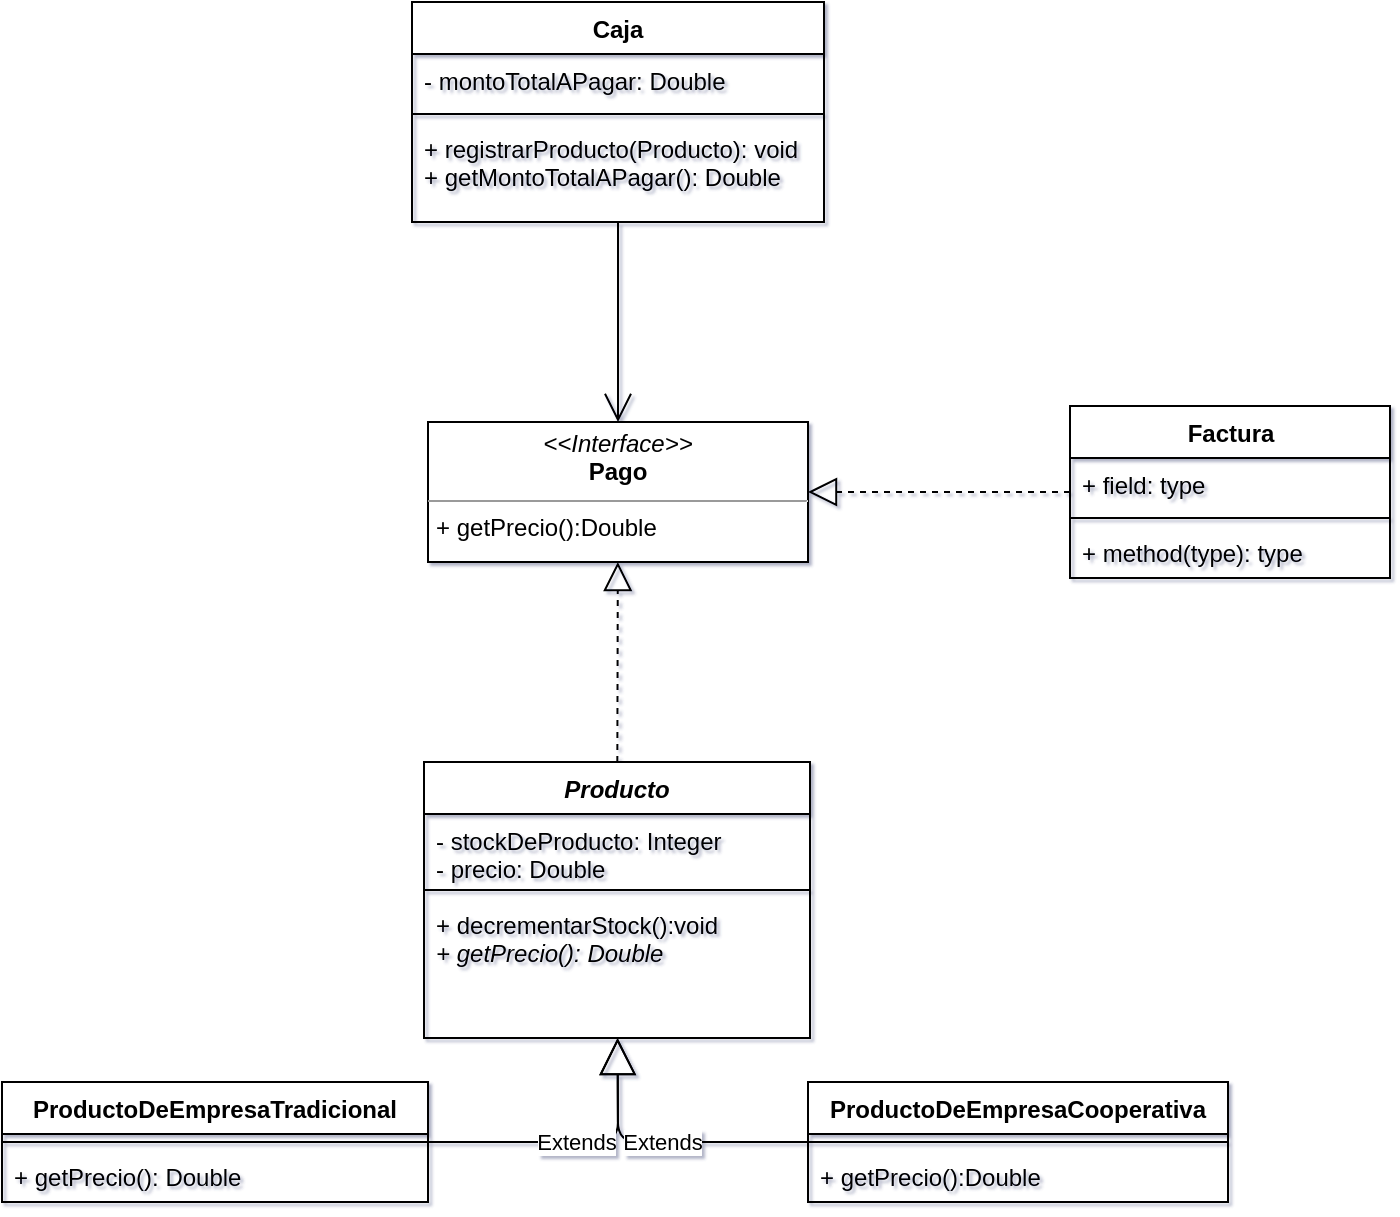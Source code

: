 <mxfile version="13.0.3" type="device"><diagram id="toGGeU_4VzLidgg2_tQ0" name="Page-1"><mxGraphModel dx="1278" dy="948" grid="1" gridSize="10" guides="1" tooltips="1" connect="1" arrows="1" fold="1" page="1" pageScale="1" pageWidth="827" pageHeight="1169" math="0" shadow="1"><root><mxCell id="0"/><mxCell id="1" parent="0"/><mxCell id="mF8qkt4WN0xTd9FQzaZJ-10" value="Caja" style="swimlane;fontStyle=1;align=center;verticalAlign=top;childLayout=stackLayout;horizontal=1;startSize=26;horizontalStack=0;resizeParent=1;resizeParentMax=0;resizeLast=0;collapsible=1;marginBottom=0;" vertex="1" parent="1"><mxGeometry x="311" y="100" width="206" height="110" as="geometry"/></mxCell><mxCell id="mF8qkt4WN0xTd9FQzaZJ-11" value="- montoTotalAPagar: Double" style="text;strokeColor=none;fillColor=none;align=left;verticalAlign=top;spacingLeft=4;spacingRight=4;overflow=hidden;rotatable=0;points=[[0,0.5],[1,0.5]];portConstraint=eastwest;" vertex="1" parent="mF8qkt4WN0xTd9FQzaZJ-10"><mxGeometry y="26" width="206" height="26" as="geometry"/></mxCell><mxCell id="mF8qkt4WN0xTd9FQzaZJ-12" value="" style="line;strokeWidth=1;fillColor=none;align=left;verticalAlign=middle;spacingTop=-1;spacingLeft=3;spacingRight=3;rotatable=0;labelPosition=right;points=[];portConstraint=eastwest;" vertex="1" parent="mF8qkt4WN0xTd9FQzaZJ-10"><mxGeometry y="52" width="206" height="8" as="geometry"/></mxCell><mxCell id="mF8qkt4WN0xTd9FQzaZJ-13" value="+ registrarProducto(Producto): void&#10;+ getMontoTotalAPagar(): Double" style="text;strokeColor=none;fillColor=none;align=left;verticalAlign=top;spacingLeft=4;spacingRight=4;overflow=hidden;rotatable=0;points=[[0,0.5],[1,0.5]];portConstraint=eastwest;" vertex="1" parent="mF8qkt4WN0xTd9FQzaZJ-10"><mxGeometry y="60" width="206" height="50" as="geometry"/></mxCell><mxCell id="mF8qkt4WN0xTd9FQzaZJ-27" value="&lt;p style=&quot;margin: 0px ; margin-top: 4px ; text-align: center&quot;&gt;&lt;i&gt;&amp;lt;&amp;lt;Interface&amp;gt;&amp;gt;&lt;/i&gt;&lt;br&gt;&lt;b&gt;Pago&lt;/b&gt;&lt;/p&gt;&lt;hr size=&quot;1&quot;&gt;&lt;p style=&quot;margin: 0px ; margin-left: 4px&quot;&gt;+ getPrecio():Double&lt;/p&gt;" style="verticalAlign=top;align=left;overflow=fill;fontSize=12;fontFamily=Helvetica;html=1;" vertex="1" parent="1"><mxGeometry x="319" y="310" width="190" height="70" as="geometry"/></mxCell><mxCell id="mF8qkt4WN0xTd9FQzaZJ-15" value="Producto" style="swimlane;fontStyle=3;align=center;verticalAlign=top;childLayout=stackLayout;horizontal=1;startSize=26;horizontalStack=0;resizeParent=1;resizeParentMax=0;resizeLast=0;collapsible=1;marginBottom=0;" vertex="1" parent="1"><mxGeometry x="317" y="480" width="193" height="138" as="geometry"/></mxCell><mxCell id="mF8qkt4WN0xTd9FQzaZJ-16" value="- stockDeProducto: Integer&#10;- precio: Double" style="text;strokeColor=none;fillColor=none;align=left;verticalAlign=top;spacingLeft=4;spacingRight=4;overflow=hidden;rotatable=0;points=[[0,0.5],[1,0.5]];portConstraint=eastwest;" vertex="1" parent="mF8qkt4WN0xTd9FQzaZJ-15"><mxGeometry y="26" width="193" height="34" as="geometry"/></mxCell><mxCell id="mF8qkt4WN0xTd9FQzaZJ-17" value="" style="line;strokeWidth=1;fillColor=none;align=left;verticalAlign=middle;spacingTop=-1;spacingLeft=3;spacingRight=3;rotatable=0;labelPosition=right;points=[];portConstraint=eastwest;" vertex="1" parent="mF8qkt4WN0xTd9FQzaZJ-15"><mxGeometry y="60" width="193" height="8" as="geometry"/></mxCell><mxCell id="mF8qkt4WN0xTd9FQzaZJ-18" value="+ decrementarStock():void&lt;br&gt;&lt;i&gt;+ getPrecio(): Double&lt;/i&gt;" style="text;strokeColor=none;fillColor=none;align=left;verticalAlign=top;spacingLeft=4;spacingRight=4;overflow=hidden;rotatable=0;points=[[0,0.5],[1,0.5]];portConstraint=eastwest;html=1;" vertex="1" parent="mF8qkt4WN0xTd9FQzaZJ-15"><mxGeometry y="68" width="193" height="70" as="geometry"/></mxCell><mxCell id="mF8qkt4WN0xTd9FQzaZJ-28" value="Factura" style="swimlane;fontStyle=1;align=center;verticalAlign=top;childLayout=stackLayout;horizontal=1;startSize=26;horizontalStack=0;resizeParent=1;resizeParentMax=0;resizeLast=0;collapsible=1;marginBottom=0;html=1;" vertex="1" parent="1"><mxGeometry x="640" y="302" width="160" height="86" as="geometry"/></mxCell><mxCell id="mF8qkt4WN0xTd9FQzaZJ-29" value="+ field: type" style="text;strokeColor=none;fillColor=none;align=left;verticalAlign=top;spacingLeft=4;spacingRight=4;overflow=hidden;rotatable=0;points=[[0,0.5],[1,0.5]];portConstraint=eastwest;" vertex="1" parent="mF8qkt4WN0xTd9FQzaZJ-28"><mxGeometry y="26" width="160" height="26" as="geometry"/></mxCell><mxCell id="mF8qkt4WN0xTd9FQzaZJ-30" value="" style="line;strokeWidth=1;fillColor=none;align=left;verticalAlign=middle;spacingTop=-1;spacingLeft=3;spacingRight=3;rotatable=0;labelPosition=right;points=[];portConstraint=eastwest;" vertex="1" parent="mF8qkt4WN0xTd9FQzaZJ-28"><mxGeometry y="52" width="160" height="8" as="geometry"/></mxCell><mxCell id="mF8qkt4WN0xTd9FQzaZJ-31" value="+ method(type): type" style="text;strokeColor=none;fillColor=none;align=left;verticalAlign=top;spacingLeft=4;spacingRight=4;overflow=hidden;rotatable=0;points=[[0,0.5],[1,0.5]];portConstraint=eastwest;" vertex="1" parent="mF8qkt4WN0xTd9FQzaZJ-28"><mxGeometry y="60" width="160" height="26" as="geometry"/></mxCell><mxCell id="mF8qkt4WN0xTd9FQzaZJ-32" value="" style="endArrow=block;dashed=1;endFill=0;endSize=12;html=1;" edge="1" parent="1" source="mF8qkt4WN0xTd9FQzaZJ-15" target="mF8qkt4WN0xTd9FQzaZJ-27"><mxGeometry width="160" relative="1" as="geometry"><mxPoint x="500" y="410" as="sourcePoint"/><mxPoint x="660" y="410" as="targetPoint"/></mxGeometry></mxCell><mxCell id="mF8qkt4WN0xTd9FQzaZJ-33" value="" style="endArrow=block;dashed=1;endFill=0;endSize=12;html=1;" edge="1" parent="1" source="mF8qkt4WN0xTd9FQzaZJ-28" target="mF8qkt4WN0xTd9FQzaZJ-27"><mxGeometry width="160" relative="1" as="geometry"><mxPoint x="640" y="345" as="sourcePoint"/><mxPoint x="730" y="260" as="targetPoint"/></mxGeometry></mxCell><mxCell id="mF8qkt4WN0xTd9FQzaZJ-34" value="Extends" style="endArrow=block;endSize=16;endFill=0;html=1;" edge="1" parent="1" source="mF8qkt4WN0xTd9FQzaZJ-19" target="mF8qkt4WN0xTd9FQzaZJ-15"><mxGeometry width="160" relative="1" as="geometry"><mxPoint x="330" y="680" as="sourcePoint"/><mxPoint x="490" y="680" as="targetPoint"/><Array as="points"><mxPoint x="414" y="670"/></Array></mxGeometry></mxCell><mxCell id="mF8qkt4WN0xTd9FQzaZJ-23" value="ProductoDeEmpresaCooperativa" style="swimlane;fontStyle=1;align=center;verticalAlign=top;childLayout=stackLayout;horizontal=1;startSize=26;horizontalStack=0;resizeParent=1;resizeParentMax=0;resizeLast=0;collapsible=1;marginBottom=0;" vertex="1" parent="1"><mxGeometry x="509" y="640" width="210" height="60" as="geometry"/></mxCell><mxCell id="mF8qkt4WN0xTd9FQzaZJ-25" value="" style="line;strokeWidth=1;fillColor=none;align=left;verticalAlign=middle;spacingTop=-1;spacingLeft=3;spacingRight=3;rotatable=0;labelPosition=right;points=[];portConstraint=eastwest;" vertex="1" parent="mF8qkt4WN0xTd9FQzaZJ-23"><mxGeometry y="26" width="210" height="8" as="geometry"/></mxCell><mxCell id="mF8qkt4WN0xTd9FQzaZJ-26" value="+ getPrecio():Double" style="text;strokeColor=none;fillColor=none;align=left;verticalAlign=top;spacingLeft=4;spacingRight=4;overflow=hidden;rotatable=0;points=[[0,0.5],[1,0.5]];portConstraint=eastwest;" vertex="1" parent="mF8qkt4WN0xTd9FQzaZJ-23"><mxGeometry y="34" width="210" height="26" as="geometry"/></mxCell><mxCell id="mF8qkt4WN0xTd9FQzaZJ-19" value="ProductoDeEmpresaTradicional" style="swimlane;fontStyle=1;align=center;verticalAlign=top;childLayout=stackLayout;horizontal=1;startSize=26;horizontalStack=0;resizeParent=1;resizeParentMax=0;resizeLast=0;collapsible=1;marginBottom=0;" vertex="1" parent="1"><mxGeometry x="106" y="640" width="213" height="60" as="geometry"/></mxCell><mxCell id="mF8qkt4WN0xTd9FQzaZJ-21" value="" style="line;strokeWidth=1;fillColor=none;align=left;verticalAlign=middle;spacingTop=-1;spacingLeft=3;spacingRight=3;rotatable=0;labelPosition=right;points=[];portConstraint=eastwest;" vertex="1" parent="mF8qkt4WN0xTd9FQzaZJ-19"><mxGeometry y="26" width="213" height="8" as="geometry"/></mxCell><mxCell id="mF8qkt4WN0xTd9FQzaZJ-22" value="+ getPrecio(): Double" style="text;strokeColor=none;fillColor=none;align=left;verticalAlign=top;spacingLeft=4;spacingRight=4;overflow=hidden;rotatable=0;points=[[0,0.5],[1,0.5]];portConstraint=eastwest;" vertex="1" parent="mF8qkt4WN0xTd9FQzaZJ-19"><mxGeometry y="34" width="213" height="26" as="geometry"/></mxCell><mxCell id="mF8qkt4WN0xTd9FQzaZJ-35" value="Extends" style="endArrow=block;endSize=16;endFill=0;html=1;" edge="1" parent="1" source="mF8qkt4WN0xTd9FQzaZJ-23" target="mF8qkt4WN0xTd9FQzaZJ-15"><mxGeometry width="160" relative="1" as="geometry"><mxPoint x="460" y="440" as="sourcePoint"/><mxPoint x="620" y="440" as="targetPoint"/><Array as="points"><mxPoint x="414" y="670"/></Array></mxGeometry></mxCell><mxCell id="mF8qkt4WN0xTd9FQzaZJ-36" value="" style="endArrow=open;endFill=1;endSize=12;html=1;" edge="1" parent="1" source="mF8qkt4WN0xTd9FQzaZJ-10" target="mF8qkt4WN0xTd9FQzaZJ-27"><mxGeometry width="160" relative="1" as="geometry"><mxPoint x="470" y="300" as="sourcePoint"/><mxPoint x="630" y="300" as="targetPoint"/></mxGeometry></mxCell></root></mxGraphModel></diagram></mxfile>